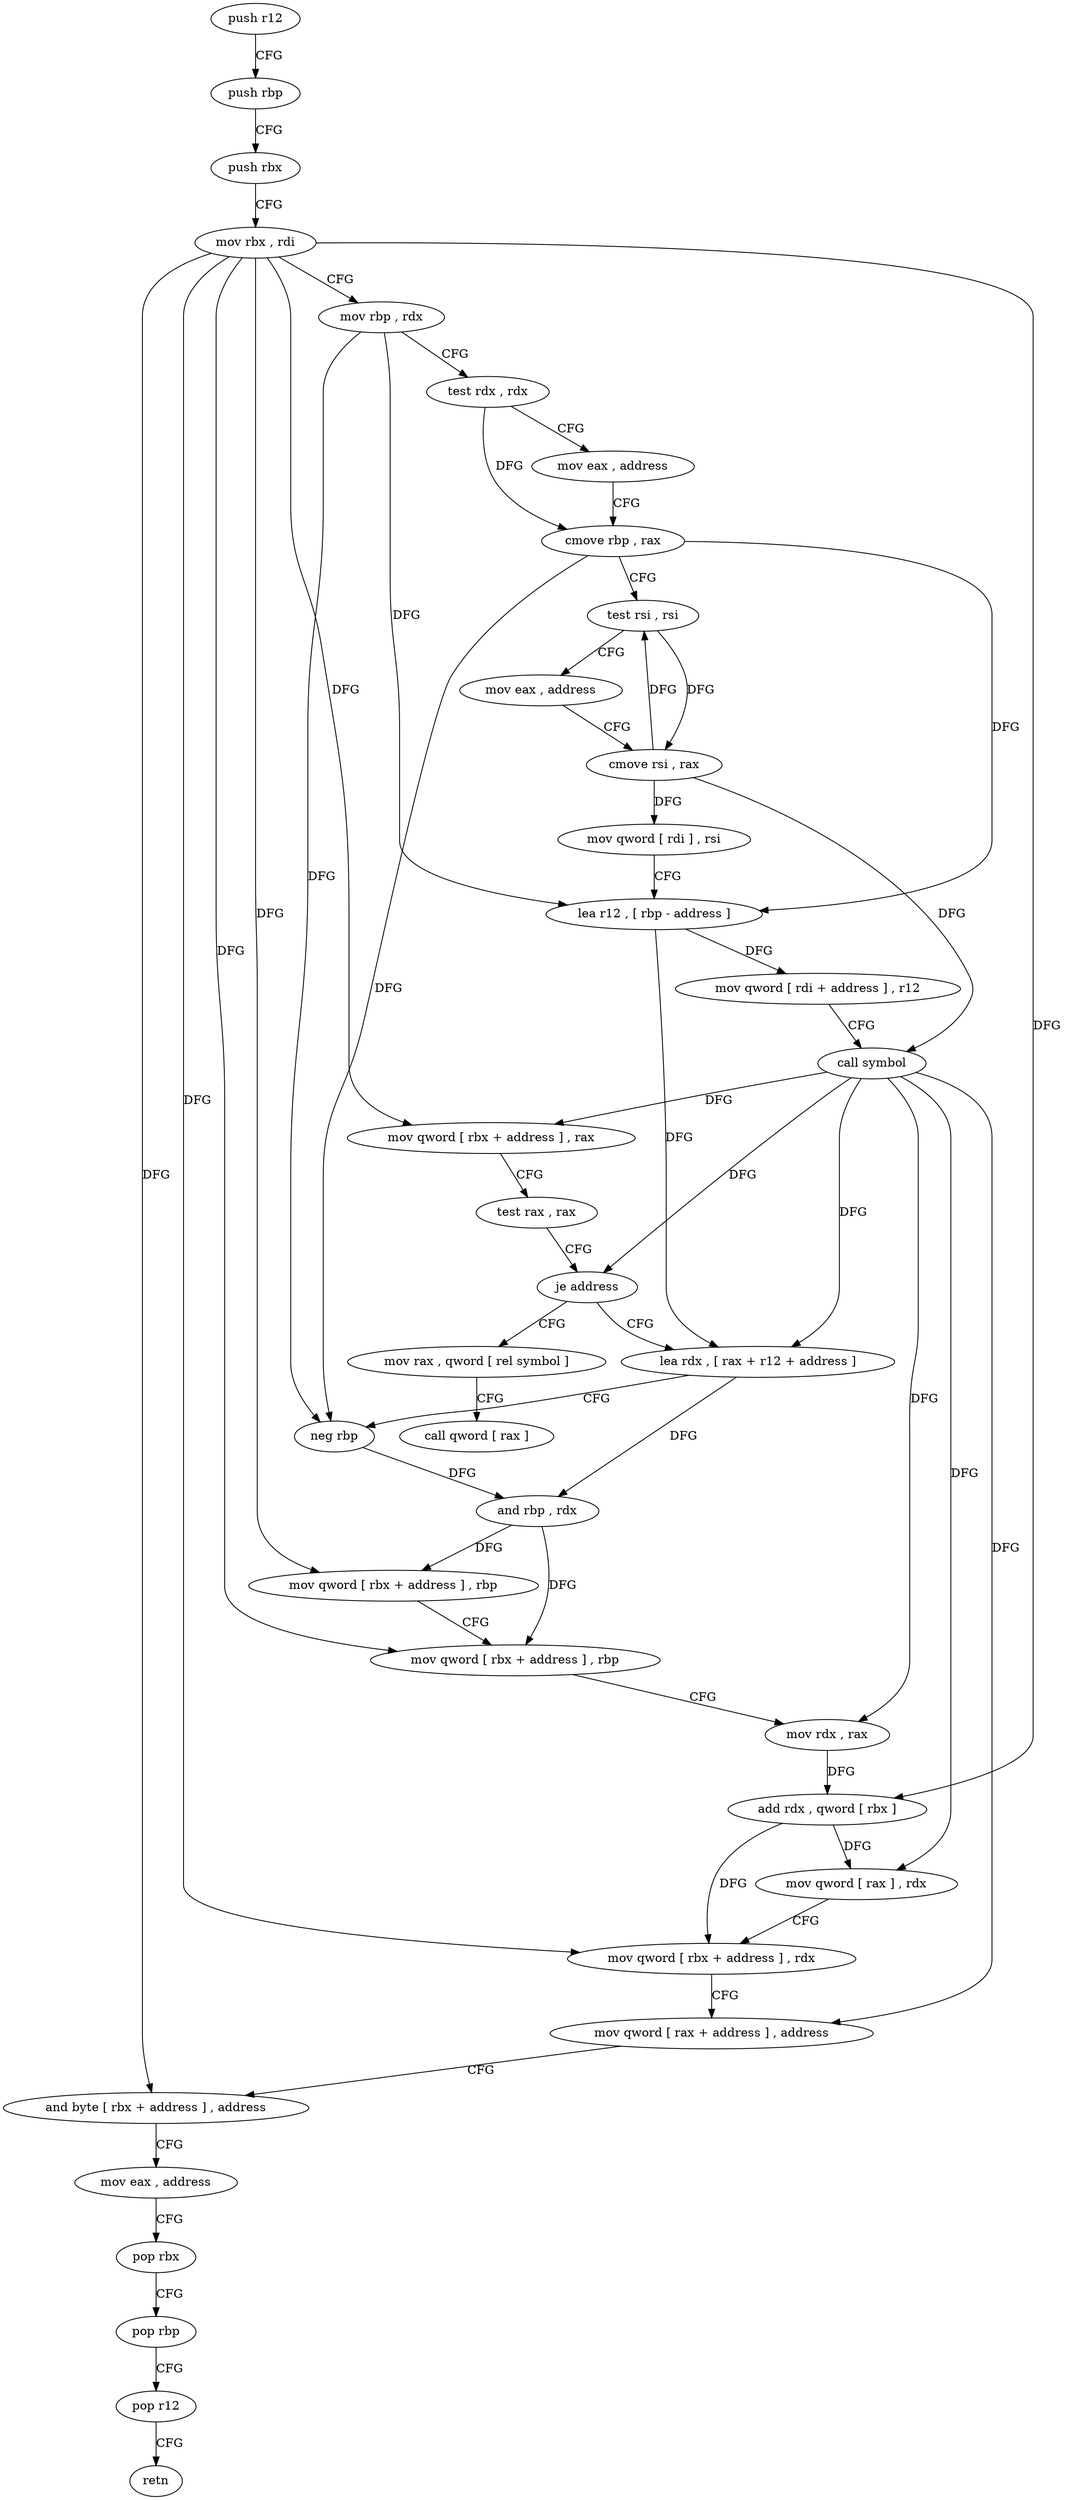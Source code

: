 digraph "func" {
"190366" [label = "push r12" ]
"190368" [label = "push rbp" ]
"190369" [label = "push rbx" ]
"190370" [label = "mov rbx , rdi" ]
"190373" [label = "mov rbp , rdx" ]
"190376" [label = "test rdx , rdx" ]
"190379" [label = "mov eax , address" ]
"190384" [label = "cmove rbp , rax" ]
"190388" [label = "test rsi , rsi" ]
"190391" [label = "mov eax , address" ]
"190396" [label = "cmove rsi , rax" ]
"190400" [label = "mov qword [ rdi ] , rsi" ]
"190403" [label = "lea r12 , [ rbp - address ]" ]
"190407" [label = "mov qword [ rdi + address ] , r12" ]
"190411" [label = "call symbol" ]
"190416" [label = "mov qword [ rbx + address ] , rax" ]
"190420" [label = "test rax , rax" ]
"190423" [label = "je address" ]
"190479" [label = "mov rax , qword [ rel symbol ]" ]
"190425" [label = "lea rdx , [ rax + r12 + address ]" ]
"190486" [label = "call qword [ rax ]" ]
"190430" [label = "neg rbp" ]
"190433" [label = "and rbp , rdx" ]
"190436" [label = "mov qword [ rbx + address ] , rbp" ]
"190440" [label = "mov qword [ rbx + address ] , rbp" ]
"190444" [label = "mov rdx , rax" ]
"190447" [label = "add rdx , qword [ rbx ]" ]
"190450" [label = "mov qword [ rax ] , rdx" ]
"190453" [label = "mov qword [ rbx + address ] , rdx" ]
"190457" [label = "mov qword [ rax + address ] , address" ]
"190465" [label = "and byte [ rbx + address ] , address" ]
"190469" [label = "mov eax , address" ]
"190474" [label = "pop rbx" ]
"190475" [label = "pop rbp" ]
"190476" [label = "pop r12" ]
"190478" [label = "retn" ]
"190366" -> "190368" [ label = "CFG" ]
"190368" -> "190369" [ label = "CFG" ]
"190369" -> "190370" [ label = "CFG" ]
"190370" -> "190373" [ label = "CFG" ]
"190370" -> "190416" [ label = "DFG" ]
"190370" -> "190436" [ label = "DFG" ]
"190370" -> "190440" [ label = "DFG" ]
"190370" -> "190447" [ label = "DFG" ]
"190370" -> "190453" [ label = "DFG" ]
"190370" -> "190465" [ label = "DFG" ]
"190373" -> "190376" [ label = "CFG" ]
"190373" -> "190403" [ label = "DFG" ]
"190373" -> "190430" [ label = "DFG" ]
"190376" -> "190379" [ label = "CFG" ]
"190376" -> "190384" [ label = "DFG" ]
"190379" -> "190384" [ label = "CFG" ]
"190384" -> "190388" [ label = "CFG" ]
"190384" -> "190403" [ label = "DFG" ]
"190384" -> "190430" [ label = "DFG" ]
"190388" -> "190391" [ label = "CFG" ]
"190388" -> "190396" [ label = "DFG" ]
"190391" -> "190396" [ label = "CFG" ]
"190396" -> "190400" [ label = "DFG" ]
"190396" -> "190388" [ label = "DFG" ]
"190396" -> "190411" [ label = "DFG" ]
"190400" -> "190403" [ label = "CFG" ]
"190403" -> "190407" [ label = "DFG" ]
"190403" -> "190425" [ label = "DFG" ]
"190407" -> "190411" [ label = "CFG" ]
"190411" -> "190416" [ label = "DFG" ]
"190411" -> "190423" [ label = "DFG" ]
"190411" -> "190425" [ label = "DFG" ]
"190411" -> "190444" [ label = "DFG" ]
"190411" -> "190450" [ label = "DFG" ]
"190411" -> "190457" [ label = "DFG" ]
"190416" -> "190420" [ label = "CFG" ]
"190420" -> "190423" [ label = "CFG" ]
"190423" -> "190479" [ label = "CFG" ]
"190423" -> "190425" [ label = "CFG" ]
"190479" -> "190486" [ label = "CFG" ]
"190425" -> "190430" [ label = "CFG" ]
"190425" -> "190433" [ label = "DFG" ]
"190430" -> "190433" [ label = "DFG" ]
"190433" -> "190436" [ label = "DFG" ]
"190433" -> "190440" [ label = "DFG" ]
"190436" -> "190440" [ label = "CFG" ]
"190440" -> "190444" [ label = "CFG" ]
"190444" -> "190447" [ label = "DFG" ]
"190447" -> "190450" [ label = "DFG" ]
"190447" -> "190453" [ label = "DFG" ]
"190450" -> "190453" [ label = "CFG" ]
"190453" -> "190457" [ label = "CFG" ]
"190457" -> "190465" [ label = "CFG" ]
"190465" -> "190469" [ label = "CFG" ]
"190469" -> "190474" [ label = "CFG" ]
"190474" -> "190475" [ label = "CFG" ]
"190475" -> "190476" [ label = "CFG" ]
"190476" -> "190478" [ label = "CFG" ]
}
